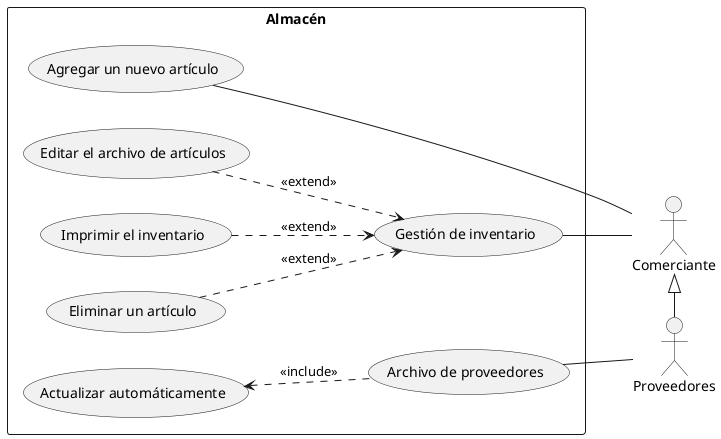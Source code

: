@startuml tienda
'https://plantuml.com/sequence-diagram

left to right direction
skinparam packageStyle rectangle

Comerciante <|- Proveedores

rectangle Almacén {
    (Archivo de proveedores) -- Proveedores
    (Agregar un nuevo artículo) -- Comerciante
    (Actualizar automáticamente) <.. (Archivo de proveedores) : <<include>>
    (Gestión de inventario) -- Comerciante
    (Imprimir el inventario) ..> (Gestión de inventario) : <<extend>>
    (Eliminar un artículo) ..> (Gestión de inventario) : <<extend>>
    (Editar el archivo de artículos) ..> (Gestión de inventario) : <<extend>>
}

@enduml